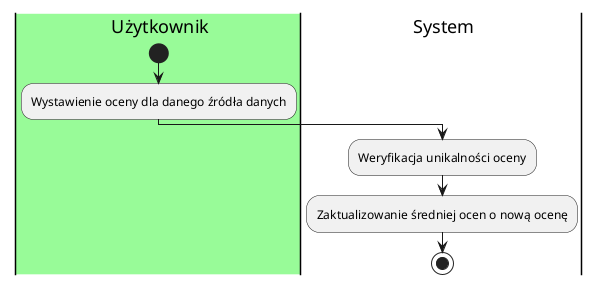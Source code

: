 @startuml

|#palegreen|u| Użytkownik
|s| System
|u|
start
:Wystawienie oceny dla danego źródła danych;
|s|
:Weryfikacja unikalności oceny;
:Zaktualizowanie średniej ocen o nową ocenę;

stop
@enduml
